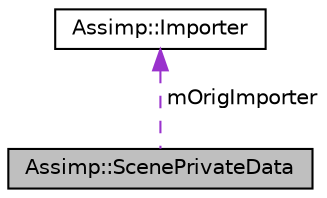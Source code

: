 digraph "Assimp::ScenePrivateData"
{
  edge [fontname="Helvetica",fontsize="10",labelfontname="Helvetica",labelfontsize="10"];
  node [fontname="Helvetica",fontsize="10",shape=record];
  Node1 [label="Assimp::ScenePrivateData",height=0.2,width=0.4,color="black", fillcolor="grey75", style="filled", fontcolor="black"];
  Node2 -> Node1 [dir="back",color="darkorchid3",fontsize="10",style="dashed",label=" mOrigImporter" ,fontname="Helvetica"];
  Node2 [label="Assimp::Importer",height=0.2,width=0.4,color="black", fillcolor="white", style="filled",URL="$class_assimp_1_1_importer.html"];
}

